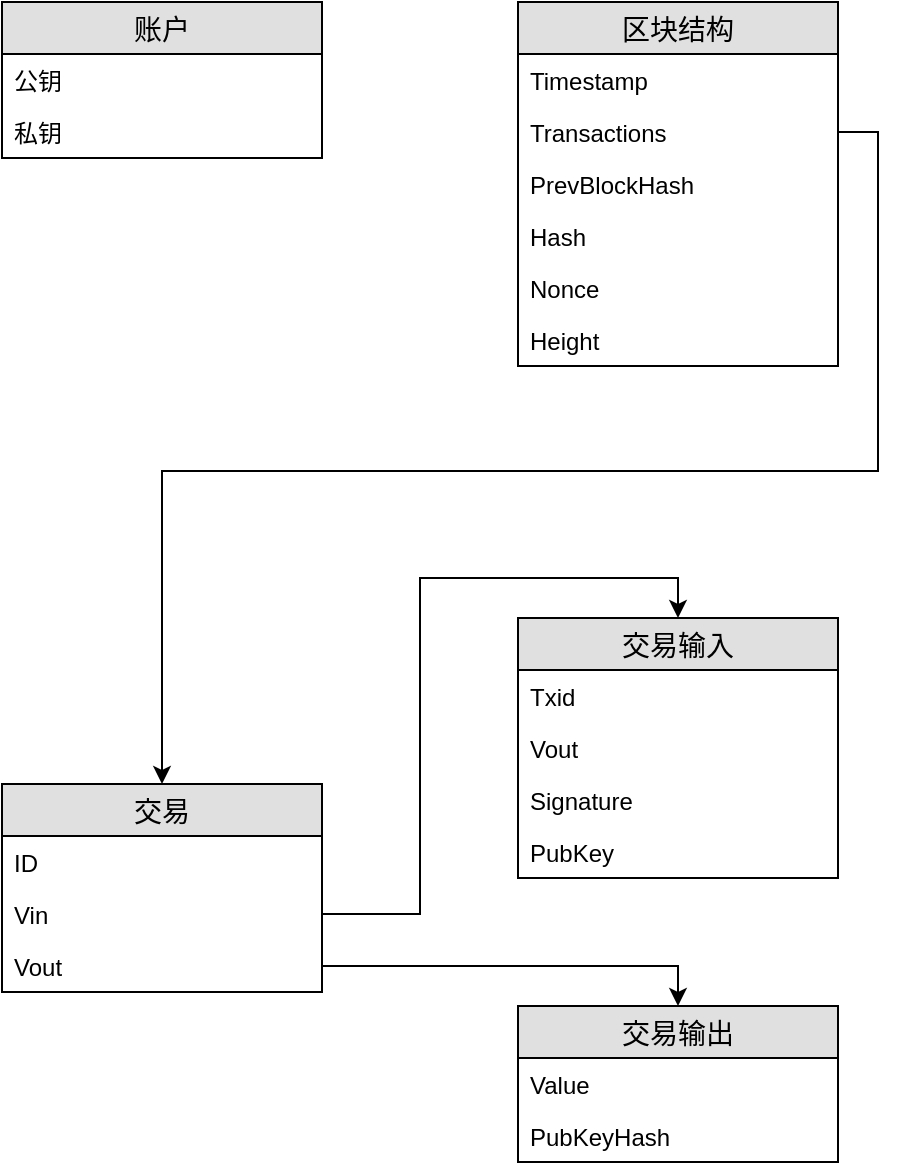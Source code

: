 <mxfile pages="1" version="11.2.9" type="github"><diagram id="iDRUR-TPC9FBBq83nX0D" name="第 1 页"><mxGraphModel dx="1822" dy="794" grid="0" gridSize="10" guides="1" tooltips="1" connect="1" arrows="1" fold="1" page="0" pageScale="1" pageWidth="827" pageHeight="1169" math="0" shadow="0"><root><mxCell id="0"/><mxCell id="1" parent="0"/><mxCell id="pDNvD17WXWYoY0awfkyG-1" value="区块结构" style="swimlane;fontStyle=0;childLayout=stackLayout;horizontal=1;startSize=26;fillColor=#e0e0e0;horizontalStack=0;resizeParent=1;resizeParentMax=0;resizeLast=0;collapsible=1;marginBottom=0;swimlaneFillColor=#ffffff;align=center;fontSize=14;" vertex="1" parent="1"><mxGeometry x="-67" y="103" width="160" height="182" as="geometry"/></mxCell><mxCell id="pDNvD17WXWYoY0awfkyG-2" value="Timestamp" style="text;strokeColor=none;fillColor=none;spacingLeft=4;spacingRight=4;overflow=hidden;rotatable=0;points=[[0,0.5],[1,0.5]];portConstraint=eastwest;fontSize=12;" vertex="1" parent="pDNvD17WXWYoY0awfkyG-1"><mxGeometry y="26" width="160" height="26" as="geometry"/></mxCell><mxCell id="pDNvD17WXWYoY0awfkyG-3" value="Transactions" style="text;strokeColor=none;fillColor=none;spacingLeft=4;spacingRight=4;overflow=hidden;rotatable=0;points=[[0,0.5],[1,0.5]];portConstraint=eastwest;fontSize=12;" vertex="1" parent="pDNvD17WXWYoY0awfkyG-1"><mxGeometry y="52" width="160" height="26" as="geometry"/></mxCell><mxCell id="pDNvD17WXWYoY0awfkyG-4" value="PrevBlockHash" style="text;strokeColor=none;fillColor=none;spacingLeft=4;spacingRight=4;overflow=hidden;rotatable=0;points=[[0,0.5],[1,0.5]];portConstraint=eastwest;fontSize=12;" vertex="1" parent="pDNvD17WXWYoY0awfkyG-1"><mxGeometry y="78" width="160" height="26" as="geometry"/></mxCell><mxCell id="pDNvD17WXWYoY0awfkyG-5" value="Hash" style="text;strokeColor=none;fillColor=none;spacingLeft=4;spacingRight=4;overflow=hidden;rotatable=0;points=[[0,0.5],[1,0.5]];portConstraint=eastwest;fontSize=12;" vertex="1" parent="pDNvD17WXWYoY0awfkyG-1"><mxGeometry y="104" width="160" height="26" as="geometry"/></mxCell><mxCell id="pDNvD17WXWYoY0awfkyG-6" value="Nonce" style="text;strokeColor=none;fillColor=none;spacingLeft=4;spacingRight=4;overflow=hidden;rotatable=0;points=[[0,0.5],[1,0.5]];portConstraint=eastwest;fontSize=12;" vertex="1" parent="pDNvD17WXWYoY0awfkyG-1"><mxGeometry y="130" width="160" height="26" as="geometry"/></mxCell><mxCell id="pDNvD17WXWYoY0awfkyG-7" value="Height" style="text;strokeColor=none;fillColor=none;spacingLeft=4;spacingRight=4;overflow=hidden;rotatable=0;points=[[0,0.5],[1,0.5]];portConstraint=eastwest;fontSize=12;" vertex="1" parent="pDNvD17WXWYoY0awfkyG-1"><mxGeometry y="156" width="160" height="26" as="geometry"/></mxCell><mxCell id="pDNvD17WXWYoY0awfkyG-8" value="账户" style="swimlane;fontStyle=0;childLayout=stackLayout;horizontal=1;startSize=26;fillColor=#e0e0e0;horizontalStack=0;resizeParent=1;resizeParentMax=0;resizeLast=0;collapsible=1;marginBottom=0;swimlaneFillColor=#ffffff;align=center;fontSize=14;" vertex="1" parent="1"><mxGeometry x="-325" y="103" width="160" height="78" as="geometry"/></mxCell><mxCell id="pDNvD17WXWYoY0awfkyG-9" value="公钥" style="text;strokeColor=none;fillColor=none;spacingLeft=4;spacingRight=4;overflow=hidden;rotatable=0;points=[[0,0.5],[1,0.5]];portConstraint=eastwest;fontSize=12;" vertex="1" parent="pDNvD17WXWYoY0awfkyG-8"><mxGeometry y="26" width="160" height="26" as="geometry"/></mxCell><mxCell id="pDNvD17WXWYoY0awfkyG-10" value="私钥" style="text;strokeColor=none;fillColor=none;spacingLeft=4;spacingRight=4;overflow=hidden;rotatable=0;points=[[0,0.5],[1,0.5]];portConstraint=eastwest;fontSize=12;" vertex="1" parent="pDNvD17WXWYoY0awfkyG-8"><mxGeometry y="52" width="160" height="26" as="geometry"/></mxCell><mxCell id="pDNvD17WXWYoY0awfkyG-15" value="交易" style="swimlane;fontStyle=0;childLayout=stackLayout;horizontal=1;startSize=26;fillColor=#e0e0e0;horizontalStack=0;resizeParent=1;resizeParentMax=0;resizeLast=0;collapsible=1;marginBottom=0;swimlaneFillColor=#ffffff;align=center;fontSize=14;" vertex="1" parent="1"><mxGeometry x="-325" y="494" width="160" height="104" as="geometry"/></mxCell><mxCell id="pDNvD17WXWYoY0awfkyG-16" value="ID" style="text;strokeColor=none;fillColor=none;spacingLeft=4;spacingRight=4;overflow=hidden;rotatable=0;points=[[0,0.5],[1,0.5]];portConstraint=eastwest;fontSize=12;" vertex="1" parent="pDNvD17WXWYoY0awfkyG-15"><mxGeometry y="26" width="160" height="26" as="geometry"/></mxCell><mxCell id="pDNvD17WXWYoY0awfkyG-17" value="Vin" style="text;strokeColor=none;fillColor=none;spacingLeft=4;spacingRight=4;overflow=hidden;rotatable=0;points=[[0,0.5],[1,0.5]];portConstraint=eastwest;fontSize=12;" vertex="1" parent="pDNvD17WXWYoY0awfkyG-15"><mxGeometry y="52" width="160" height="26" as="geometry"/></mxCell><mxCell id="pDNvD17WXWYoY0awfkyG-18" value="Vout" style="text;strokeColor=none;fillColor=none;spacingLeft=4;spacingRight=4;overflow=hidden;rotatable=0;points=[[0,0.5],[1,0.5]];portConstraint=eastwest;fontSize=12;" vertex="1" parent="pDNvD17WXWYoY0awfkyG-15"><mxGeometry y="78" width="160" height="26" as="geometry"/></mxCell><mxCell id="pDNvD17WXWYoY0awfkyG-19" value="交易输入" style="swimlane;fontStyle=0;childLayout=stackLayout;horizontal=1;startSize=26;fillColor=#e0e0e0;horizontalStack=0;resizeParent=1;resizeParentMax=0;resizeLast=0;collapsible=1;marginBottom=0;swimlaneFillColor=#ffffff;align=center;fontSize=14;" vertex="1" parent="1"><mxGeometry x="-67" y="411" width="160" height="130" as="geometry"/></mxCell><mxCell id="pDNvD17WXWYoY0awfkyG-20" value="Txid" style="text;strokeColor=none;fillColor=none;spacingLeft=4;spacingRight=4;overflow=hidden;rotatable=0;points=[[0,0.5],[1,0.5]];portConstraint=eastwest;fontSize=12;" vertex="1" parent="pDNvD17WXWYoY0awfkyG-19"><mxGeometry y="26" width="160" height="26" as="geometry"/></mxCell><mxCell id="pDNvD17WXWYoY0awfkyG-21" value="Vout" style="text;strokeColor=none;fillColor=none;spacingLeft=4;spacingRight=4;overflow=hidden;rotatable=0;points=[[0,0.5],[1,0.5]];portConstraint=eastwest;fontSize=12;" vertex="1" parent="pDNvD17WXWYoY0awfkyG-19"><mxGeometry y="52" width="160" height="26" as="geometry"/></mxCell><mxCell id="pDNvD17WXWYoY0awfkyG-22" value="Signature" style="text;strokeColor=none;fillColor=none;spacingLeft=4;spacingRight=4;overflow=hidden;rotatable=0;points=[[0,0.5],[1,0.5]];portConstraint=eastwest;fontSize=12;" vertex="1" parent="pDNvD17WXWYoY0awfkyG-19"><mxGeometry y="78" width="160" height="26" as="geometry"/></mxCell><mxCell id="pDNvD17WXWYoY0awfkyG-28" value="PubKey" style="text;strokeColor=none;fillColor=none;spacingLeft=4;spacingRight=4;overflow=hidden;rotatable=0;points=[[0,0.5],[1,0.5]];portConstraint=eastwest;fontSize=12;" vertex="1" parent="pDNvD17WXWYoY0awfkyG-19"><mxGeometry y="104" width="160" height="26" as="geometry"/></mxCell><mxCell id="pDNvD17WXWYoY0awfkyG-23" value="交易输出" style="swimlane;fontStyle=0;childLayout=stackLayout;horizontal=1;startSize=26;fillColor=#e0e0e0;horizontalStack=0;resizeParent=1;resizeParentMax=0;resizeLast=0;collapsible=1;marginBottom=0;swimlaneFillColor=#ffffff;align=center;fontSize=14;" vertex="1" parent="1"><mxGeometry x="-67" y="605" width="160" height="78" as="geometry"/></mxCell><mxCell id="pDNvD17WXWYoY0awfkyG-24" value="Value" style="text;strokeColor=none;fillColor=none;spacingLeft=4;spacingRight=4;overflow=hidden;rotatable=0;points=[[0,0.5],[1,0.5]];portConstraint=eastwest;fontSize=12;" vertex="1" parent="pDNvD17WXWYoY0awfkyG-23"><mxGeometry y="26" width="160" height="26" as="geometry"/></mxCell><mxCell id="pDNvD17WXWYoY0awfkyG-25" value="PubKeyHash" style="text;strokeColor=none;fillColor=none;spacingLeft=4;spacingRight=4;overflow=hidden;rotatable=0;points=[[0,0.5],[1,0.5]];portConstraint=eastwest;fontSize=12;" vertex="1" parent="pDNvD17WXWYoY0awfkyG-23"><mxGeometry y="52" width="160" height="26" as="geometry"/></mxCell><mxCell id="pDNvD17WXWYoY0awfkyG-30" style="edgeStyle=orthogonalEdgeStyle;rounded=0;orthogonalLoop=1;jettySize=auto;html=1;exitX=1;exitY=0.5;exitDx=0;exitDy=0;entryX=0.5;entryY=0;entryDx=0;entryDy=0;" edge="1" parent="1" source="pDNvD17WXWYoY0awfkyG-17" target="pDNvD17WXWYoY0awfkyG-19"><mxGeometry relative="1" as="geometry"/></mxCell><mxCell id="pDNvD17WXWYoY0awfkyG-31" style="edgeStyle=orthogonalEdgeStyle;rounded=0;orthogonalLoop=1;jettySize=auto;html=1;exitX=1;exitY=0.5;exitDx=0;exitDy=0;entryX=0.5;entryY=0;entryDx=0;entryDy=0;" edge="1" parent="1" source="pDNvD17WXWYoY0awfkyG-18" target="pDNvD17WXWYoY0awfkyG-23"><mxGeometry relative="1" as="geometry"/></mxCell><mxCell id="pDNvD17WXWYoY0awfkyG-33" style="edgeStyle=orthogonalEdgeStyle;rounded=0;orthogonalLoop=1;jettySize=auto;html=1;exitX=1;exitY=0.5;exitDx=0;exitDy=0;" edge="1" parent="1" source="pDNvD17WXWYoY0awfkyG-3" target="pDNvD17WXWYoY0awfkyG-15"><mxGeometry relative="1" as="geometry"/></mxCell></root></mxGraphModel></diagram></mxfile>